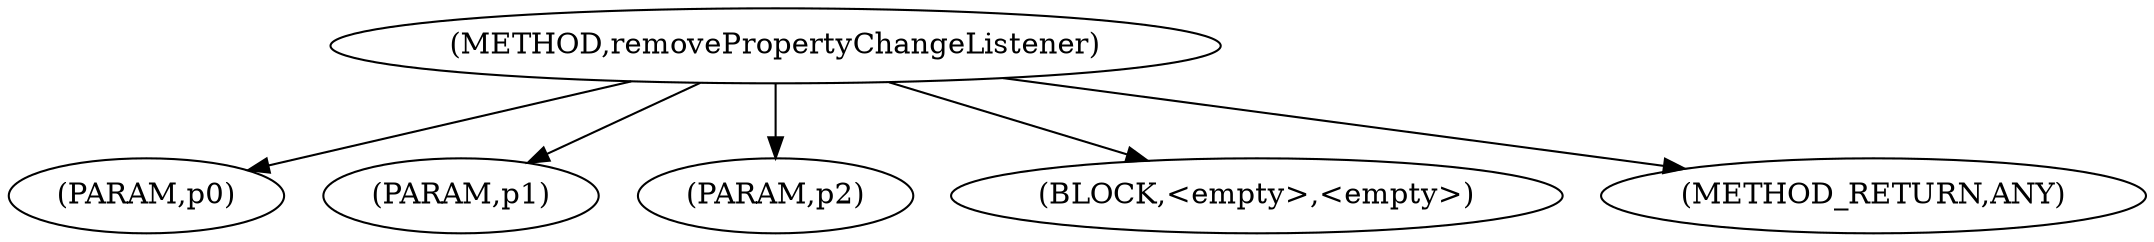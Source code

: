 digraph "removePropertyChangeListener" {  
"2061" [label = <(METHOD,removePropertyChangeListener)> ]
"2062" [label = <(PARAM,p0)> ]
"2063" [label = <(PARAM,p1)> ]
"2064" [label = <(PARAM,p2)> ]
"2065" [label = <(BLOCK,&lt;empty&gt;,&lt;empty&gt;)> ]
"2066" [label = <(METHOD_RETURN,ANY)> ]
  "2061" -> "2062" 
  "2061" -> "2063" 
  "2061" -> "2065" 
  "2061" -> "2064" 
  "2061" -> "2066" 
}
